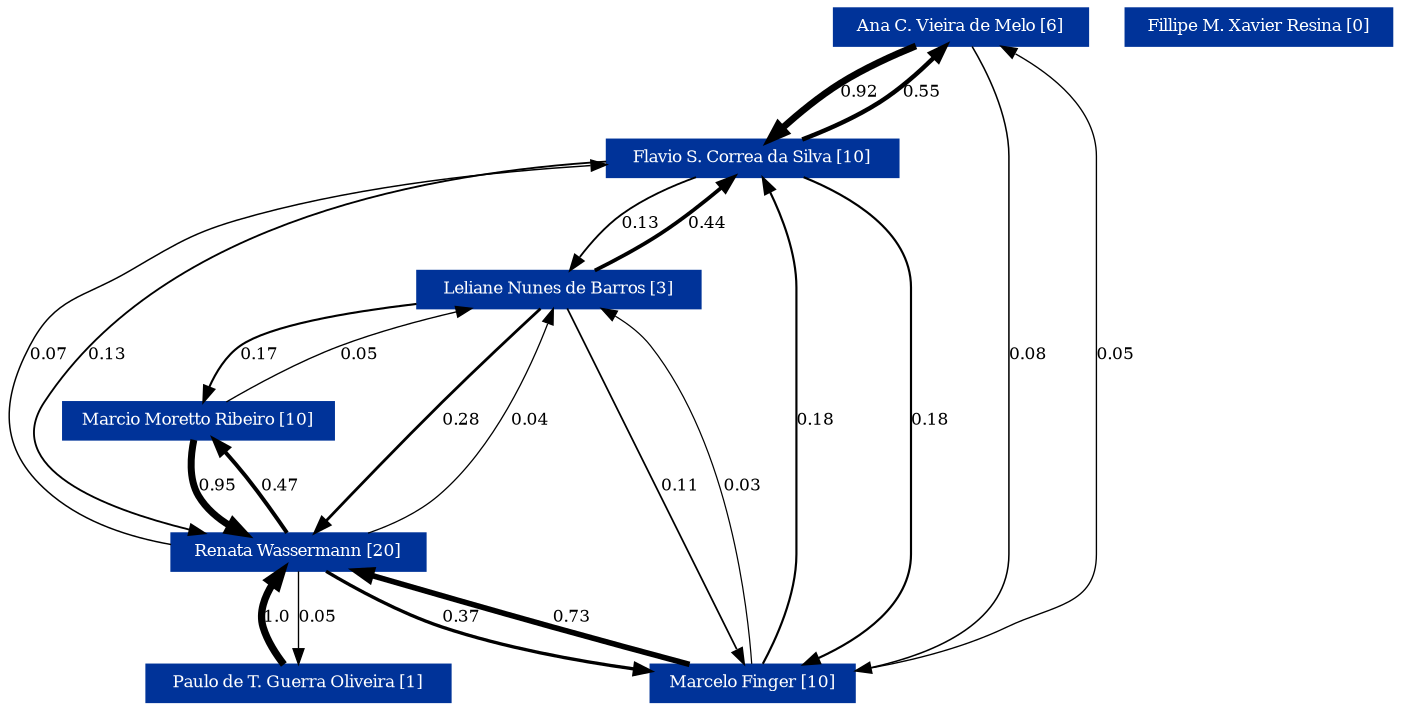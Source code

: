 strict digraph grafo3 {
	graph [bb="0,0,668.42,338", id=grafo3, overlap=False];
	node [label="\N", fontsize=8, shape=rectangle, style=filled];
	0 [label="Ana C. Vieira de Melo [6]", URL="http://lattes.cnpq.br/1225623517319669", color="#003399", fontcolor="#FFFFFF", height="0.25", pos="461.42,329", width="1.6944"];
	2 [label="Flavio S. Correa da Silva [10]", URL="http://lattes.cnpq.br/8571722708574643", color="#003399", fontcolor="#FFFFFF", height="0.25", pos="346.42,9", width="1.9444"];
	1 [label="Marcelo Finger [10]", URL="http://lattes.cnpq.br/0620986273710878", color="#003399", fontcolor="#FFFFFF", height="0.25", pos="355.42,265", width="1.3611"];
	3 [label="Renata Wassermann [20]", URL="http://lattes.cnpq.br/8548608291351316", color="#003399", fontcolor="#FFFFFF", height="0.25", pos="149.42,73", width="1.6944"];
	4 [label="Leliane Nunes de Barros [3]", URL="http://lattes.cnpq.br/0348490713417429", color="#003399", fontcolor="#FFFFFF", height="0.25", pos="255.42,201", width="1.8889"];
	6 [label="Paulo de T. Guerra Oliveira [1]", URL="http://lattes.cnpq.br/5228033768526863", color="#003399", fontcolor="#FFFFFF", height="0.25", pos="167.42,9", width="2.0278"];
	7 [label="Marcio Moretto Ribeiro [10]", URL="http://lattes.cnpq.br/2153927915438535", color="#003399", fontcolor="#FFFFFF", height="0.25", pos="92.423,137", width="1.8056"];
	5 [label="Fillipe M. Xavier Resina [0]", URL="http://lattes.cnpq.br/5276187175614211", color="#003399", fontcolor="#FFFFFF", height="0.25", pos="604.42,329", width="1.7778"];
	0 -> 2 [arrowhead=normal, arrowsize="0.75", fontsize=8, label="0.92", lp="490.92,169", penwidth="3.26", pos="e,380.84,18.046 466.26,319.74 472.18,307.54 481.42,285.26 481.42,265 481.42,265 481.42,265 481.42,73 481.42,52.062 427.73,32.078\
 388.06,20.173"];
	0 -> 1 [arrowhead=normal, arrowsize="0.75", fontsize=8, label="0.08", lp="409.92,297", penwidth="0.74", pos="e,364.85,274.05 436.91,319.93 425.46,315.25 411.86,309.05 400.42,302 389.86,295.49 379.08,286.72 370.72,279.35"];
	1 -> 3 [arrowhead=normal, arrowsize="0.75", fontsize=8, label="0.73", lp="58.923,169", penwidth="2.69", pos="e,94.987,82.095 309.81,256 225.5,238.29 50.858,196.24 18.423,146 -2.403,113.74 44.235,94.426 87.522,83.844"];
	1 -> 0 [arrowhead=normal, arrowsize="0.75", fontsize=8, label="0.05", lp="441.92,297", penwidth="0.65", pos="e,452.77,319.85 382.22,274.08 394.06,278.64 407.88,284.75 419.42,292 429.52,298.34 439.59,307.11 447.34,314.51"];
	1 -> 2 [arrowhead=normal, arrowsize="0.75", fontsize=8, label="0.18", lp="443.92,137", penwidth="1.04", pos="e,378.69,18.072 382.17,255.94 405.09,246.28 434.42,228.54 434.42,201 434.42,201 434.42,201 434.42,73 434.42,47.149 409.28,30.648\
 385.87,20.887"];
	1 -> 4 [arrowhead=normal, arrowsize="0.75", fontsize=8, label="0.03", lp="299.92,233", penwidth="0.59", pos="e,262.32,210.26 326.59,255.99 314.8,251.58 301.39,245.56 290.42,238 281.66,231.96 273.41,223.43 267.11,216.08"];
	2 -> 3 [arrowhead=normal, arrowsize="0.75", fontsize=8, label="0.13", lp="271.92,41", penwidth="0.89", pos="e,183.07,63.932 315.84,18.029 299.81,22.966 279.91,29.407 262.42,36 251.99,39.933 249.89,42.17 239.42,46 223.62,51.781 205.95,57.286\
 190.47,61.799"];
	2 -> 0 [arrowhead=normal, arrowsize="0.75", fontsize=8, label="0.55", lp="532.92,169", penwidth="2.15", pos="e,479.69,319.97 401.46,18.032 453.42,28.164 523.42,46.696 523.42,73 523.42,265 523.42,265 523.42,265 523.42,287.4 503.59,304.93 \
486.36,315.94"];
	2 -> 1 [arrowhead=normal, arrowsize="0.75", fontsize=8, label="0.18", lp="388.92,137", penwidth="1.04", pos="e,361.23,255.86 354.75,18.205 364.53,29.999 379.42,51.498 379.42,73 379.42,201 379.42,201 379.42,201 379.42,218.26 371.67,236.57\
 364.98,249.16"];
	2 -> 4 [arrowhead=normal, arrowsize="0.75", fontsize=8, label="0.13", lp="350.92,105", penwidth="0.89", pos="e,284.79,191.96 346.95,18.364 347.97,45.519 347.41,125.44 309.42,174 304.72,180.01 298.34,184.78 291.6,188.53"];
	3 -> 2 [arrowhead=normal, arrowsize="0.75", fontsize=8, label="0.07", lp="225.92,41", penwidth="0.71", pos="e,284.19,18.004 162.96,63.93 176.09,55.52 196.86,43.245 216.42,36 235.49,28.937 256.86,23.536 276.68,19.489"];
	3 -> 1 [arrowhead=normal, arrowsize="0.75", fontsize=8, label="0.37", lp="22.923,169", penwidth="1.61", pos="e,306.41,259.52 88.351,80.448 60.743,84.886 31.959,91.359 21.423,100 -4.1558,120.98 -5.8445,147.11 13.423,174 46.542,220.22 210.57\
,247.18 298.88,258.56"];
	3 -> 6 [arrowhead=normal, arrowsize="0.75", fontsize=8, label="0.05", lp="169.92,41", penwidth="0.65", pos="e,164.85,18.153 152,63.83 154.81,53.85 159.35,37.688 162.78,25.491"];
	3 -> 4 [arrowhead=normal, arrowsize="0.75", fontsize=8, label="0.04", lp="246.92,137", penwidth="0.62", pos="e,253.35,191.96 178.7,82.019 188.75,86.23 199.46,92.099 207.42,100 231.62,124.01 245.2,162.59 251.35,184.46"];
	3 -> 7 [arrowhead=normal, arrowsize="0.75", fontsize=8, label="0.47", lp="136.92,105", penwidth="1.91", pos="e,101.49,127.9 141.95,82.273 135.78,89.849 126.71,100.77 118.42,110 114.74,114.1 110.65,118.44 106.83,122.41"];
	4 -> 3 [arrowhead=normal, arrowsize="0.75", fontsize=8, label="0.28", lp="215.92,137", penwidth="1.34", pos="e,156.26,82.14 246.91,191.82 236.99,181.03 220.19,162.5 206.42,146 190.16,126.51 172.29,103.31 160.97,88.376"];
	4 -> 2 [arrowhead=normal, arrowsize="0.75", fontsize=8, label="0.44", lp="312.92,105", penwidth="1.82", pos="e,342.06,18.207 259.69,192 273.99,161.83 320.33,64.045 338.76,25.161"];
	4 -> 1 [arrowhead=normal, arrowsize="0.75", fontsize=8, label="0.11", lp="332.92,233", penwidth="0.83", pos="e,345.31,255.81 275.99,210.01 286.31,214.85 298.84,221.21 309.42,228 319.97,234.77 330.94,243.52 339.52,250.81"];
	4 -> 7 [arrowhead=normal, arrowsize="0.75", fontsize=8, label="0.17", lp="121.92,169", penwidth="1.01", pos="e,94.876,146.12 187.21,193.75 156.58,189.38 124.61,182.9 112.42,174 105.58,169 100.83,160.93 97.686,153.6"];
	6 -> 3 [arrowhead=normal, arrowsize="0.75", fontsize=8, label="1.0", lp="146.42,41", penwidth="3.5", pos="e,143.69,63.947 153.91,18.166 148.31,22.786 142.43,28.915 139.42,36 136.62,42.603 137.95,50.206 140.43,56.797"];
	7 -> 3 [arrowhead=normal, arrowsize="0.75", fontsize=8, label="0.95", lp="104.92,105", penwidth="3.35", pos="e,118.26,82.074 90.826,127.98 89.91,119.94 89.868,108.22 95.423,100 99.429,94.068 105.14,89.379 111.36,85.693"];
	7 -> 4 [arrowhead=normal, arrowsize="0.75", fontsize=8, label="0.05", lp="169.92,169", penwidth="0.65", pos="e,216.4,191.99 106.82,146.06 120.28,154.22 141.14,166.13 160.42,174 175.84,180.29 193.23,185.7 208.88,189.98"];
}
